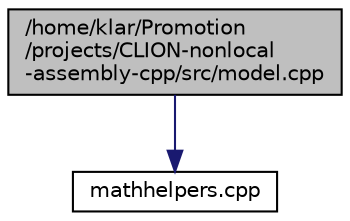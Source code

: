 digraph "/home/klar/Promotion/projects/CLION-nonlocal-assembly-cpp/src/model.cpp"
{
  edge [fontname="Helvetica",fontsize="10",labelfontname="Helvetica",labelfontsize="10"];
  node [fontname="Helvetica",fontsize="10",shape=record];
  Node0 [label="/home/klar/Promotion\l/projects/CLION-nonlocal\l-assembly-cpp/src/model.cpp",height=0.2,width=0.4,color="black", fillcolor="grey75", style="filled", fontcolor="black"];
  Node0 -> Node1 [color="midnightblue",fontsize="10",style="solid",fontname="Helvetica"];
  Node1 [label="mathhelpers.cpp",height=0.2,width=0.4,color="black", fillcolor="white", style="filled",URL="$mathhelpers_8cpp.html"];
}
